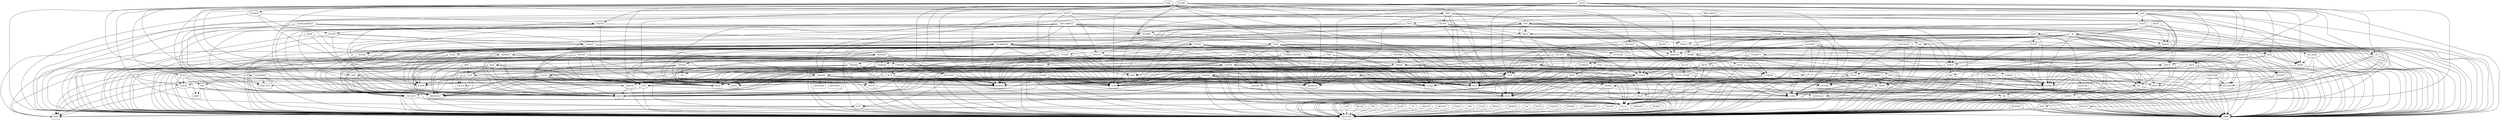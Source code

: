 strict digraph words {
"EXECUTE" [shape=box]
"STORE" [shape=box]
"CSTORE" [shape=box]
"LOAD" [shape=box]
"CLOAD" [shape=box]
"RFROM" [shape=box]
"TOR" [shape=box]
"RLOAD" [shape=box]
"SPLOAD" [shape=box]
"SPSTORE" [shape=box]
"RPLOAD" [shape=box]
"RPSTORE" [shape=box]
"DUP" [shape=box]
"OVER" [shape=box]
"SWAP" [shape=box]
"DROP" [shape=box]
"UPLUS" [shape=box]
"PLUS" [shape=box]
"XOR" [shape=box]
"AND" [shape=box]
"OR" [shape=box]
"ZLESS" [shape=box]
"EMIT" [shape=box]
"QKEY" [shape=box]
"KEY" -> "QKEY"
"KEY" -> "BRANCHZ"
"KEY" -> "RETURN"
"NUFQ" -> "QKEY"
"NUFQ" -> "DUP"
"NUFQ" -> "BRANCHZ"
"NUFQ" -> "DDROP"
"NUFQ" -> "KEY"
"NUFQ" -> "IMM"
"NUFQ" -> "EQUAL"
"NUFQ" -> "RETURN"
"SPZERO" -> "IMM"
"SPZERO" -> "RETURN"
"RPZERO" -> "IMM"
"RPZERO" -> "RETURN"
"DEPTH" -> "SPLOAD"
"DEPTH" -> "SPZERO"
"DEPTH" -> "SWAP"
"DEPTH" -> "SUB"
"DEPTH" -> "IMM"
"DEPTH" -> "SLASH"
"DEPTH" -> "RETURN"
"PICK" -> "IMM"
"PICK" -> "PLUS"
"PICK" -> "CELLS"
"PICK" -> "SPLOAD"
"PICK" -> "LOAD"
"PICK" -> "RETURN"
"LOADEXEC" -> "LOAD"
"LOADEXEC" -> "DUP"
"LOADEXEC" -> "BRANCHZ"
"LOADEXEC" -> "EXECUTE"
"LOADEXEC" -> "RETURN"
"DDUP" -> "OVER"
"DDUP" -> "RETURN"
"DDROP" -> "DROP"
"DDROP" -> "RETURN"
"DUPNZ" -> "DUP"
"DUPNZ" -> "BRANCHZ"
"DUPNZ" -> "RETURN"
"ROT" -> "TOR"
"ROT" -> "SWAP"
"ROT" -> "RFROM"
"ROT" -> "RETURN"
"NOT" -> "IMM"
"NOT" -> "XOR"
"NOT" -> "RETURN"
"NEGATE" -> "NOT"
"NEGATE" -> "IMM"
"NEGATE" -> "PLUS"
"NEGATE" -> "RETURN"
"DNEGATE" -> "NOT"
"DNEGATE" -> "TOR"
"DNEGATE" -> "IMM"
"DNEGATE" -> "UPLUS"
"DNEGATE" -> "RFROM"
"DNEGATE" -> "PLUS"
"DNEGATE" -> "RETURN"
"SUB" -> "NEGATE"
"SUB" -> "PLUS"
"SUB" -> "RETURN"
"ABS" -> "DUP"
"ABS" -> "ZLESS"
"ABS" -> "BRANCHZ"
"ABS" -> "NEGATE"
"ABS" -> "RETURN"
"UMSTAR" -> "IMM"
"UMSTAR" -> "SWAP"
"UMSTAR" -> "TOR"
"UMSTAR" -> "DUP"
"UMSTAR" -> "UPLUS"
"UMSTAR" -> "RFROM"
"UMSTAR" -> "PLUS"
"UMSTAR" -> "BRANCHZ"
"UMSTAR" -> "OVER"
"UMSTAR" -> "JNZD"
"UMSTAR" -> "ROT"
"UMSTAR" -> "DROP"
"UMSTAR" -> "RETURN"
"STAR" -> "UMSTAR"
"STAR" -> "DROP"
"STAR" -> "RETURN"
"MSTAR" -> "DDUP"
"MSTAR" -> "XOR"
"MSTAR" -> "ZLESS"
"MSTAR" -> "TOR"
"MSTAR" -> "ABS"
"MSTAR" -> "SWAP"
"MSTAR" -> "UMSTAR"
"MSTAR" -> "RFROM"
"MSTAR" -> "BRANCHZ"
"MSTAR" -> "DNEGATE"
"MSTAR" -> "RETURN"
"UMMOD" -> "DDUP"
"UMMOD" -> "ULESS"
"UMMOD" -> "BRANCHZ"
"UMMOD" -> "NEGATE"
"UMMOD" -> "IMM"
"UMMOD" -> "TOR"
"UMMOD" -> "DUP"
"UMMOD" -> "UPLUS"
"UMMOD" -> "RFROM"
"UMMOD" -> "PLUS"
"UMMOD" -> "RLOAD"
"UMMOD" -> "SWAP"
"UMMOD" -> "OR"
"UMMOD" -> "DROP"
"UMMOD" -> "BRANCH"
"UMMOD" -> "JNZD"
"UMMOD" -> "RETURN"
"UMMOD" -> "DDROP"
"MSMOD" -> "DUP"
"MSMOD" -> "ZLESS"
"MSMOD" -> "TOR"
"MSMOD" -> "BRANCHZ"
"MSMOD" -> "NEGATE"
"MSMOD" -> "DNEGATE"
"MSMOD" -> "RFROM"
"MSMOD" -> "RLOAD"
"MSMOD" -> "PLUS"
"MSMOD" -> "UMMOD"
"MSMOD" -> "SWAP"
"MSMOD" -> "RETURN"
"SLMOD" -> "OVER"
"SLMOD" -> "ZLESS"
"SLMOD" -> "SWAP"
"SLMOD" -> "MSMOD"
"SLMOD" -> "RETURN"
"MOD" -> "SLMOD"
"MOD" -> "DROP"
"MOD" -> "RETURN"
"SLASH" -> "SLMOD"
"SLASH" -> "SWAP"
"SLASH" -> "DROP"
"SLASH" -> "RETURN"
"CELLP" -> "IMM"
"CELLP" -> "PLUS"
"CELLP" -> "RETURN"
"CHARP" -> "IMM"
"CHARP" -> "PLUS"
"CHARP" -> "RETURN"
"CELLS" -> "DUP"
"CELLS" -> "PLUS"
"CELLS" -> "RETURN"
"ULESS" -> "DDUP"
"ULESS" -> "XOR"
"ULESS" -> "ZLESS"
"ULESS" -> "BRANCHZ"
"ULESS" -> "SWAP"
"ULESS" -> "DROP"
"ULESS" -> "RETURN"
"ULESS" -> "SUB"
"LESS" -> "DDUP"
"LESS" -> "XOR"
"LESS" -> "ZLESS"
"LESS" -> "BRANCHZ"
"LESS" -> "DROP"
"LESS" -> "RETURN"
"LESS" -> "SUB"
"MAX" -> "DDUP"
"MAX" -> "LESS"
"MAX" -> "BRANCHZ"
"MAX" -> "SWAP"
"MAX" -> "DROP"
"MAX" -> "RETURN"
"MIN" -> "DDUP"
"MIN" -> "SWAP"
"MIN" -> "LESS"
"MIN" -> "BRANCHZ"
"MIN" -> "DROP"
"MIN" -> "RETURN"
"WITHIN" -> "OVER"
"WITHIN" -> "SUB"
"WITHIN" -> "TOR"
"WITHIN" -> "RFROM"
"WITHIN" -> "ULESS"
"WITHIN" -> "RETURN"
"EQUAL" -> "XOR"
"EQUAL" -> "BRANCHZ"
"EQUAL" -> "IMM"
"EQUAL" -> "RETURN"
"COUNT" -> "DUP"
"COUNT" -> "IMM"
"COUNT" -> "PLUS"
"COUNT" -> "SWAP"
"COUNT" -> "CLOAD"
"COUNT" -> "RETURN"
"CMOVE" -> "TOR"
"CMOVE" -> "BRANCH"
"CMOVE" -> "DUP"
"CMOVE" -> "CLOAD"
"CMOVE" -> "RLOAD"
"CMOVE" -> "CSTORE"
"CMOVE" -> "IMM"
"CMOVE" -> "PLUS"
"CMOVE" -> "RFROM"
"CMOVE" -> "JNZD"
"CMOVE" -> "DDROP"
"CMOVE" -> "RETURN"
"PACKS" -> "DUP"
"PACKS" -> "TOR"
"PACKS" -> "DDUP"
"PACKS" -> "CSTORE"
"PACKS" -> "IMM"
"PACKS" -> "PLUS"
"PACKS" -> "SWAP"
"PACKS" -> "CMOVE"
"PACKS" -> "RFROM"
"PACKS" -> "RETURN"
"CSAME" -> "TOR"
"CSAME" -> "BRANCH"
"CSAME" -> "OVER"
"CSAME" -> "CLOAD"
"CSAME" -> "SUB"
"CSAME" -> "DUP"
"CSAME" -> "BRANCHZ"
"CSAME" -> "RFROM"
"CSAME" -> "DROP"
"CSAME" -> "DDROP"
"CSAME" -> "RETURN"
"CSAME" -> "CHARP"
"CSAME" -> "JNZD"
"CSAME" -> "IMM"
"internal_compare" -> "SUB"
"internal_compare" -> "DUP"
"internal_compare" -> "TOR"
"internal_compare" -> "BRANCHZ"
"internal_compare" -> "DDROP"
"internal_compare" -> "RFROM"
"internal_compare" -> "RETURN"
"internal_compare" -> "DROP"
"internal_compare" -> "COUNT"
"internal_compare" -> "CHARP"
"internal_compare" -> "SWAP"
"internal_compare" -> "CSAME"
"CCOMPARE" -> "OVER"
"CCOMPARE" -> "CLOAD"
"CCOMPARE" -> "internal_compare"
"CCOMPARE" -> "RETURN"
"NAMECOMPARE" -> "OVER"
"NAMECOMPARE" -> "CLOAD"
"NAMECOMPARE" -> "IMM"
"NAMECOMPARE" -> "AND"
"NAMECOMPARE" -> "internal_compare"
"NAMECOMPARE" -> "RETURN"
"DOSTR" -> "RFROM"
"DOSTR" -> "RLOAD"
"DOSTR" -> "COUNT"
"DOSTR" -> "PLUS"
"DOSTR" -> "TOR"
"DOSTR" -> "SWAP"
"DOSTR" -> "RETURN"
"IMMSTR" -> "DOSTR"
"IMMSTR" -> "RETURN"
"PAD" -> "HERE"
"PAD" -> "IMM"
"PAD" -> "PLUS"
"PAD" -> "RETURN"
"BDIGS" -> "PAD"
"BDIGS" -> "IMM"
"BDIGS" -> "STORE"
"BDIGS" -> "RETURN"
"EDIGS" -> "DROP"
"EDIGS" -> "IMM"
"EDIGS" -> "LOAD"
"EDIGS" -> "PAD"
"EDIGS" -> "OVER"
"EDIGS" -> "SUB"
"EDIGS" -> "RETURN"
"HOLD" -> "IMM"
"HOLD" -> "LOAD"
"HOLD" -> "SUB"
"HOLD" -> "DUP"
"HOLD" -> "STORE"
"HOLD" -> "CSTORE"
"HOLD" -> "RETURN"
"DIGIT" -> "IMM"
"DIGIT" -> "OVER"
"DIGIT" -> "LESS"
"DIGIT" -> "AND"
"DIGIT" -> "PLUS"
"DIGIT" -> "RETURN"
"EXTRACT" -> "IMM"
"EXTRACT" -> "SWAP"
"EXTRACT" -> "UMMOD"
"EXTRACT" -> "DIGIT"
"EXTRACT" -> "RETURN"
"DIG" -> "BASE"
"DIG" -> "LOAD"
"DIG" -> "EXTRACT"
"DIG" -> "HOLD"
"DIG" -> "RETURN"
"DIGS" -> "DIG"
"DIGS" -> "DUP"
"DIGS" -> "BRANCHZ"
"DIGS" -> "BRANCH"
"DIGS" -> "RETURN"
"SIGN" -> "ZLESS"
"SIGN" -> "BRANCHZ"
"SIGN" -> "IMM"
"SIGN" -> "HOLD"
"SIGN" -> "RETURN"
"STR" -> "DUP"
"STR" -> "TOR"
"STR" -> "ABS"
"STR" -> "BDIGS"
"STR" -> "DIGS"
"STR" -> "RFROM"
"STR" -> "SIGN"
"STR" -> "EDIGS"
"STR" -> "RETURN"
"UDOTR" -> "TOR"
"UDOTR" -> "BDIGS"
"UDOTR" -> "DIGS"
"UDOTR" -> "EDIGS"
"UDOTR" -> "RFROM"
"UDOTR" -> "OVER"
"UDOTR" -> "SUB"
"UDOTR" -> "SPACES"
"UDOTR" -> "TYPE"
"UDOTR" -> "RETURN"
"DOTR" -> "TOR"
"DOTR" -> "STR"
"DOTR" -> "RFROM"
"DOTR" -> "OVER"
"DOTR" -> "SUB"
"DOTR" -> "SPACES"
"DOTR" -> "TYPE"
"DOTR" -> "RETURN"
"UDOT" -> "SPACE"
"UDOT" -> "BDIGS"
"UDOT" -> "DIGS"
"UDOT" -> "EDIGS"
"UDOT" -> "TYPE"
"UDOT" -> "RETURN"
"DOT" -> "BASE"
"DOT" -> "LOAD"
"DOT" -> "IMM"
"DOT" -> "XOR"
"DOT" -> "BRANCHZ"
"DOT" -> "UDOT"
"DOT" -> "RETURN"
"DOT" -> "SPACE"
"DOT" -> "STR"
"DOT" -> "TYPE"
"BASE" -> "IMM"
"BASE" -> "RETURN"
"HEX" -> "IMM"
"HEX" -> "BASE"
"HEX" -> "STORE"
"HEX" -> "RETURN"
"DECIMAL" -> "IMM"
"DECIMAL" -> "BASE"
"DECIMAL" -> "STORE"
"DECIMAL" -> "RETURN"
"DIGITQ" -> "TOR"
"DIGITQ" -> "IMM"
"DIGITQ" -> "SUB"
"DIGITQ" -> "OVER"
"DIGITQ" -> "LESS"
"DIGITQ" -> "BRANCHZ"
"DIGITQ" -> "DUP"
"DIGITQ" -> "OR"
"DIGITQ" -> "RFROM"
"DIGITQ" -> "ULESS"
"DIGITQ" -> "RETURN"
"NUMBERQ" -> "BASE"
"NUMBERQ" -> "LOAD"
"NUMBERQ" -> "TOR"
"NUMBERQ" -> "IMM"
"NUMBERQ" -> "OVER"
"NUMBERQ" -> "COUNT"
"NUMBERQ" -> "CLOAD"
"NUMBERQ" -> "EQUAL"
"NUMBERQ" -> "BRANCHZ"
"NUMBERQ" -> "HEX"
"NUMBERQ" -> "SWAP"
"NUMBERQ" -> "PLUS"
"NUMBERQ" -> "SUB"
"NUMBERQ" -> "RLOAD"
"NUMBERQ" -> "DUPNZ"
"NUMBERQ" -> "DUP"
"NUMBERQ" -> "DIGITQ"
"NUMBERQ" -> "STAR"
"NUMBERQ" -> "RFROM"
"NUMBERQ" -> "JNZD"
"NUMBERQ" -> "DROP"
"NUMBERQ" -> "NEGATE"
"NUMBERQ" -> "BRANCH"
"NUMBERQ" -> "DDROP"
"NUMBERQ" -> "STORE"
"NUMBERQ" -> "RETURN"
"HERE" -> "IMM"
"HERE" -> "LOAD"
"HERE" -> "RETURN"
"PLUS_STORE" -> "SWAP"
"PLUS_STORE" -> "OVER"
"PLUS_STORE" -> "LOAD"
"PLUS_STORE" -> "PLUS"
"PLUS_STORE" -> "STORE"
"PLUS_STORE" -> "RETURN"
"BS" -> "IMM"
"BS" -> "RETURN"
"BL" -> "IMM"
"BL" -> "RETURN"
"SPACE" -> "BL"
"SPACE" -> "EMIT"
"SPACE" -> "RETURN"
"SPACES" -> "IMM"
"SPACES" -> "MAX"
"SPACES" -> "TOR"
"SPACES" -> "BRANCH"
"SPACES" -> "SPACE"
"SPACES" -> "JNZD"
"SPACES" -> "RETURN"
"CR" -> "IMM"
"CR" -> "EMIT"
"CR" -> "RETURN"
"BKSP" -> "TOR"
"BKSP" -> "OVER"
"BKSP" -> "RFROM"
"BKSP" -> "SWAP"
"BKSP" -> "XOR"
"BKSP" -> "BRANCHZ"
"BKSP" -> "IMM"
"BKSP" -> "SUB"
"BKSP" -> "BS"
"BKSP" -> "EMIT"
"BKSP" -> "BL"
"BKSP" -> "RETURN"
"TAP" -> "DUP"
"TAP" -> "EMIT"
"TAP" -> "OVER"
"TAP" -> "CSTORE"
"TAP" -> "IMM"
"TAP" -> "PLUS"
"TAP" -> "RETURN"
"TTAP" -> "DUP"
"TTAP" -> "IMM"
"TTAP" -> "XOR"
"TTAP" -> "BRANCHZ"
"TTAP" -> "BS"
"TTAP" -> "BL"
"TTAP" -> "TAP"
"TTAP" -> "RETURN"
"TTAP" -> "BKSP"
"TTAP" -> "DROP"
"TTAP" -> "SWAP"
"ACCEPT" -> "OVER"
"ACCEPT" -> "PLUS"
"ACCEPT" -> "DDUP"
"ACCEPT" -> "XOR"
"ACCEPT" -> "BRANCHZ"
"ACCEPT" -> "KEY"
"ACCEPT" -> "DUP"
"ACCEPT" -> "BL"
"ACCEPT" -> "IMM"
"ACCEPT" -> "WITHIN"
"ACCEPT" -> "TAP"
"ACCEPT" -> "BRANCH"
"ACCEPT" -> "TTAP"
"ACCEPT" -> "DROP"
"ACCEPT" -> "SUB"
"ACCEPT" -> "RETURN"
"TYPE" -> "TOR"
"TYPE" -> "BRANCH"
"TYPE" -> "DUP"
"TYPE" -> "CLOAD"
"TYPE" -> "EMIT"
"TYPE" -> "IMM"
"TYPE" -> "PLUS"
"TYPE" -> "JNZD"
"TYPE" -> "DROP"
"TYPE" -> "RETURN"
"TCHAR" -> "IMM"
"TCHAR" -> "AND"
"TCHAR" -> "DUP"
"TCHAR" -> "BL"
"TCHAR" -> "WITHIN"
"TCHAR" -> "BRANCHZ"
"TCHAR" -> "DROP"
"TCHAR" -> "RETURN"
"LPARSE" -> "IMM"
"LPARSE" -> "STORE"
"LPARSE" -> "OVER"
"LPARSE" -> "TOR"
"LPARSE" -> "DUP"
"LPARSE" -> "BRANCHZ"
"LPARSE" -> "SUB"
"LPARSE" -> "LOAD"
"LPARSE" -> "BL"
"LPARSE" -> "EQUAL"
"LPARSE" -> "CLOAD"
"LPARSE" -> "ZLESS"
"LPARSE" -> "NOT"
"LPARSE" -> "PLUS"
"LPARSE" -> "JNZD"
"LPARSE" -> "RFROM"
"LPARSE" -> "DROP"
"LPARSE" -> "RETURN"
"LPARSE" -> "SWAP"
"LPARSE" -> "BRANCH"
"PARSE" -> "TOR"
"PARSE" -> "IMM"
"PARSE" -> "LOAD"
"PARSE" -> "PLUS"
"PARSE" -> "SUB"
"PARSE" -> "RFROM"
"PARSE" -> "LPARSE"
"PARSE" -> "PLUS_STORE"
"PARSE" -> "RETURN"
"DOTPAR" -> "IMM"
"DOTPAR" -> "PARSE"
"DOTPAR" -> "TYPE"
"DOTPAR" -> "RETURN"
"PAR" -> "IMM"
"PAR" -> "PARSE"
"PAR" -> "DDROP"
"PAR" -> "RETURN"
"BSLASH" -> "IMM"
"BSLASH" -> "LOAD"
"BSLASH" -> "STORE"
"BSLASH" -> "RETURN"
"FIND" -> "DUP"
"FIND" -> "LOAD"
"FIND" -> "TOR"
"FIND" -> "CELLP"
"FIND" -> "DDUP"
"FIND" -> "NAMECOMPARE"
"FIND" -> "BRANCHZ"
"FIND" -> "DROP"
"FIND" -> "RFROM"
"FIND" -> "BRANCH"
"FIND" -> "IMM"
"FIND" -> "RETURN"
"FIND" -> "CLOAD"
"FIND" -> "CHARP"
"FIND" -> "PLUS"
"FIND" -> "SWAP"
"WORD" -> "PARSE"
"WORD" -> "HERE"
"WORD" -> "PACKS"
"WORD" -> "RETURN"
"TOKEN" -> "BL"
"TOKEN" -> "WORD"
"TOKEN" -> "RETURN"
"ISNAME" -> "IMM"
"ISNAME" -> "LOAD"
"ISNAME" -> "FIND"
"ISNAME" -> "RETURN"
"HANDLER" -> "IMM"
"HANDLER" -> "RETURN"
"CATCH" -> "SPLOAD"
"CATCH" -> "TOR"
"CATCH" -> "HANDLER"
"CATCH" -> "LOAD"
"CATCH" -> "RPLOAD"
"CATCH" -> "STORE"
"CATCH" -> "EXECUTE"
"CATCH" -> "RFROM"
"CATCH" -> "DROP"
"CATCH" -> "IMM"
"CATCH" -> "RETURN"
"THROW" -> "HANDLER"
"THROW" -> "LOAD"
"THROW" -> "RPSTORE"
"THROW" -> "RFROM"
"THROW" -> "STORE"
"THROW" -> "SWAP"
"THROW" -> "TOR"
"THROW" -> "SPSTORE"
"THROW" -> "DROP"
"THROW" -> "RETURN"
"ABORT" -> "IMMSTR"
"ABORT" -> "THROW"
"ABORTZ" -> "BRANCHZ"
"ABORTZ" -> "DOSTR"
"ABORTZ" -> "THROW"
"ABORTZ" -> "DROP"
"ABORTZ" -> "RETURN"
"INTERP" -> "IMM"
"INTERP" -> "STORE"
"INTERP" -> "RETURN"
"DOINTERPRET" -> "ISNAME"
"DOINTERPRET" -> "BRANCHZ"
"DOINTERPRET" -> "EXECUTE"
"DOINTERPRET" -> "RETURN"
"DOINTERPRET" -> "NUMBERQ"
"DOINTERPRET" -> "THROW"
"COMPIL" -> "IMM"
"COMPIL" -> "STORE"
"COMPIL" -> "RETURN"
"DOCOMPILE" -> "ISNAME"
"DOCOMPILE" -> "DUPNZ"
"DOCOMPILE" -> "BRANCHZ"
"DOCOMPILE" -> "CLOAD"
"DOCOMPILE" -> "IMM"
"DOCOMPILE" -> "AND"
"DOCOMPILE" -> "EXECUTE"
"DOCOMPILE" -> "RETURN"
"DOCOMPILE" -> "COMMA"
"DOCOMPILE" -> "NUMBERQ"
"DOCOMPILE" -> "LITTERAL"
"DOCOMPILE" -> "THROW"
"TICK" -> "TOKEN"
"TICK" -> "ISNAME"
"TICK" -> "BRANCHZ"
"TICK" -> "RETURN"
"TICK" -> "THROW"
"ALLOT" -> "IMM"
"ALLOT" -> "PLUS_STORE"
"ALLOT" -> "RETURN"
"COMMA" -> "HERE"
"COMMA" -> "DUP"
"COMMA" -> "CELLP"
"COMMA" -> "IMM"
"COMMA" -> "STORE"
"COMMA" -> "RETURN"
"CCOMMA" -> "HERE"
"CCOMMA" -> "DUP"
"CCOMMA" -> "CHARP"
"CCOMMA" -> "IMM"
"CCOMMA" -> "STORE"
"CCOMMA" -> "CSTORE"
"CCOMMA" -> "RETURN"
"BRCOMPILE" -> "TICK"
"BRCOMPILE" -> "COMMA"
"BRCOMPILE" -> "RETURN"
"COMPILE" -> "RFROM"
"COMPILE" -> "DUP"
"COMPILE" -> "LOAD"
"COMPILE" -> "COMMA"
"COMPILE" -> "CELLP"
"COMPILE" -> "TOR"
"COMPILE" -> "RETURN"
"LITTERAL" -> "COMPILE"
"LITTERAL" -> "IMM"
"LITTERAL" -> "RETURN"
"SCOMPQ" -> "IMM"
"SCOMPQ" -> "WORD"
"SCOMPQ" -> "COUNT"
"SCOMPQ" -> "PLUS"
"SCOMPQ" -> "HERE"
"SCOMPQ" -> "STORE"
"SCOMPQ" -> "RETURN"
"FOR" -> "RETURN"
"BEGIN" -> "RETURN"
"NXT" -> "RETURN"
"UNTIL" -> "RETURN"
"AGAIN" -> "RETURN"
"IF" -> "RETURN"
"AHEAD" -> "RETURN"
"REPEAT" -> "RETURN"
"THEN" -> "RETURN"
"AFT" -> "RETURN"
"ELSE" -> "RETURN"
"WHILE" -> "RETURN"
"ABORTQ" -> "RETURN"
"SQ" -> "RETURN"
"DOTQ" -> "RETURN"
"UNIQUE" -> "RETURN"
"SNAME" -> "RETURN"
"COLON" -> "IMM"
"COLON" -> "LOAD"
"COLON" -> "COMMA"
"COLON" -> "TOKEN"
"COLON" -> "COMPIL"
"COLON" -> "RETURN"
"OVERT" -> "RETURN"
"SEMICOL" -> "COMPILE"
"SEMICOL" -> "RETURN"
"SEMICOL" -> "INTERP"
"SEMICOL" -> "OVERT"
"IMMEDIATE" -> "RETURN"
"CREATE" -> "RETURN"
"VARIABLE" -> "RETURN"
"PROMPT" -> "IMM"
"PROMPT" -> "LOAD"
"PROMPT" -> "EQUAL"
"PROMPT" -> "BRANCHZ"
"PROMPT" -> "IMMSTR"
"PROMPT" -> "COUNT"
"PROMPT" -> "TYPE"
"PROMPT" -> "CR"
"PROMPT" -> "RETURN"
"QSTACK" -> "DEPTH"
"QSTACK" -> "ZLESS"
"QSTACK" -> "ABORTZ"
"QSTACK" -> "RETURN"
"EVAL" -> "TOKEN"
"EVAL" -> "DUP"
"EVAL" -> "CLOAD"
"EVAL" -> "BRANCHZ"
"EVAL" -> "IMM"
"EVAL" -> "LOADEXEC"
"EVAL" -> "QSTACK"
"EVAL" -> "BRANCH"
"EVAL" -> "DROP"
"EVAL" -> "PROMPT"
"EVAL" -> "RETURN"
"QUERY" -> "IMM"
"QUERY" -> "ACCEPT"
"QUERY" -> "STORE"
"QUERY" -> "DROP"
"QUERY" -> "RETURN"
"QUIT" -> "INTERP"
"QUIT" -> "QUERY"
"QUIT" -> "IMM"
"QUIT" -> "STORE"
"QUIT" -> "CATCH"
"QUIT" -> "DUPNZ"
"QUIT" -> "BRANCHZ"
"QUIT" -> "IMMSTR"
"QUIT" -> "COUNT"
"QUIT" -> "TYPE"
"QUIT" -> "CR"
"QUIT" -> "BRANCH"
"UTYPE" -> "TOR"
"UTYPE" -> "BRANCH"
"UTYPE" -> "DUP"
"UTYPE" -> "CLOAD"
"UTYPE" -> "TCHAR"
"UTYPE" -> "EMIT"
"UTYPE" -> "IMM"
"UTYPE" -> "PLUS"
"UTYPE" -> "JNZD"
"UTYPE" -> "DROP"
"UTYPE" -> "RETURN"
"DMP" -> "OVER"
"DMP" -> "IMM"
"DMP" -> "UDOTR"
"DMP" -> "SPACE"
"DMP" -> "TOR"
"DMP" -> "BRANCH"
"DMP" -> "DUP"
"DMP" -> "CLOAD"
"DMP" -> "PLUS"
"DMP" -> "JNZD"
"DMP" -> "RETURN"
"DUMP" -> "BASE"
"DUMP" -> "LOAD"
"DUMP" -> "TOR"
"DUMP" -> "HEX"
"DUMP" -> "IMM"
"DUMP" -> "SLASH"
"DUMP" -> "CR"
"DUMP" -> "DDUP"
"DUMP" -> "DMP"
"DUMP" -> "ROT"
"DUMP" -> "SPACE"
"DUMP" -> "UTYPE"
"DUMP" -> "NUFQ"
"DUMP" -> "NOT"
"DUMP" -> "BRANCHZ"
"DUMP" -> "JNZD"
"DUMP" -> "BRANCH"
"DUMP" -> "RFROM"
"DUMP" -> "DROP"
"DUMP" -> "STORE"
"DUMP" -> "RETURN"
"DOTS" -> "CR"
"DOTS" -> "DEPTH"
"DOTS" -> "TOR"
"DOTS" -> "BRANCH"
"DOTS" -> "RLOAD"
"DOTS" -> "PICK"
"DOTS" -> "DOT"
"DOTS" -> "JNZD"
"DOTS" -> "IMMSTR"
"DOTS" -> "COUNT"
"DOTS" -> "TYPE"
"DOTS" -> "RETURN"
"CSPSTORE" -> "SPLOAD"
"CSPSTORE" -> "IMM"
"CSPSTORE" -> "STORE"
"CSPSTORE" -> "RETURN"
"CSPCHECK" -> "SPLOAD"
"CSPCHECK" -> "IMM"
"CSPCHECK" -> "LOAD"
"CSPCHECK" -> "XOR"
"CSPCHECK" -> "ABORTZ"
"CSPCHECK" -> "RETURN"
"WORDS" -> "RETURN"
"VER" -> "IMM"
"VER" -> "RETURN"
"hi" -> "CR"
"hi" -> "IMMSTR"
"hi" -> "COUNT"
"hi" -> "TYPE"
"hi" -> "BASE"
"hi" -> "LOAD"
"hi" -> "TOR"
"hi" -> "HEX"
"hi" -> "VER"
"hi" -> "BDIGS"
"hi" -> "DIG"
"hi" -> "IMM"
"hi" -> "HOLD"
"hi" -> "EDIGS"
"hi" -> "RFROM"
"hi" -> "STORE"
"hi" -> "RETURN"
"BOOT" -> "hi"
"BOOT" -> "DECIMAL"
"BOOT" -> "QUIT"
}
